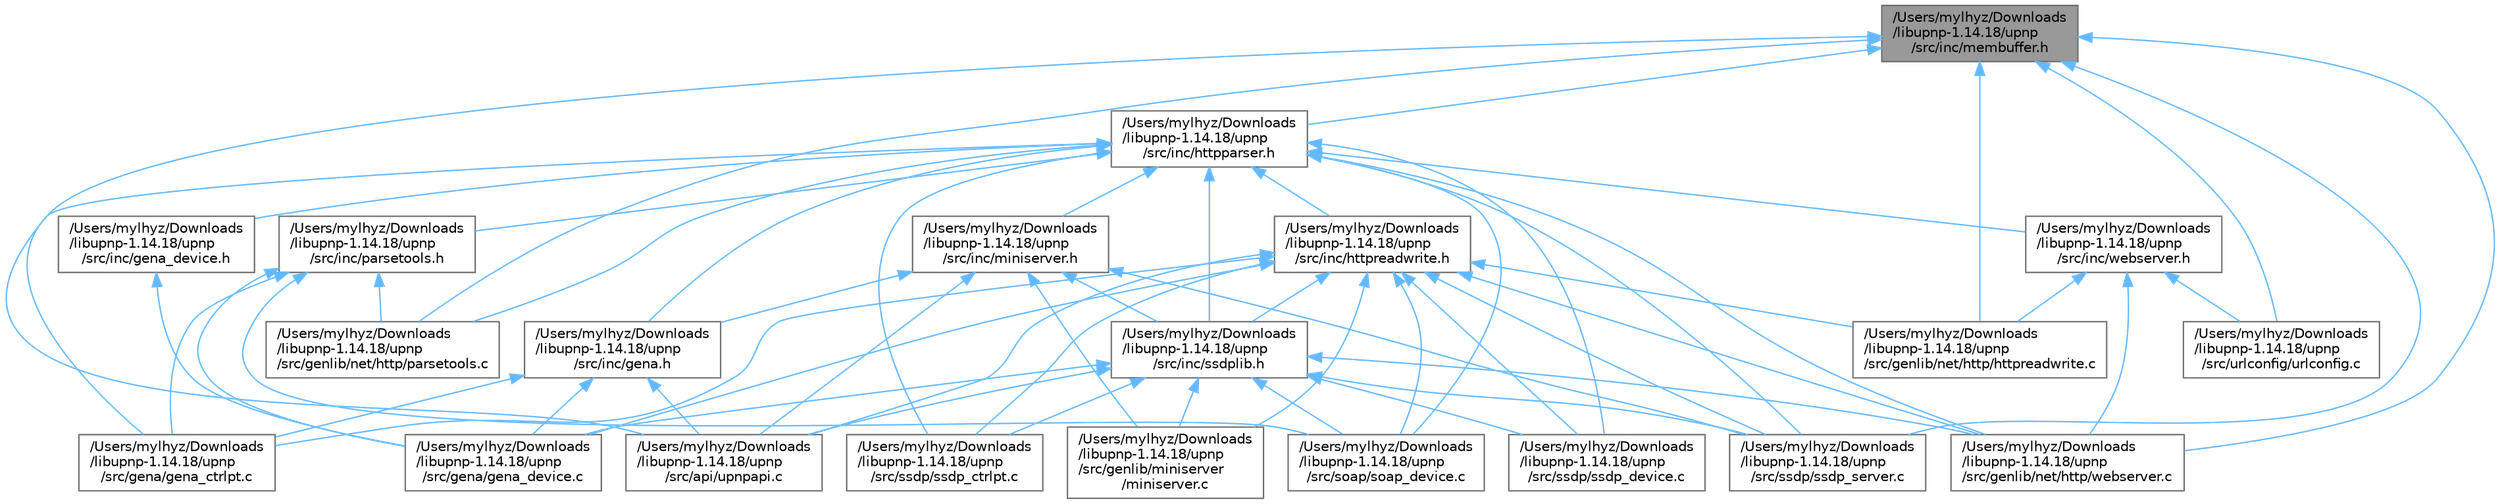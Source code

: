 digraph "/Users/mylhyz/Downloads/libupnp-1.14.18/upnp/src/inc/membuffer.h"
{
 // LATEX_PDF_SIZE
  bgcolor="transparent";
  edge [fontname=Helvetica,fontsize=10,labelfontname=Helvetica,labelfontsize=10];
  node [fontname=Helvetica,fontsize=10,shape=box,height=0.2,width=0.4];
  Node1 [id="Node000001",label="/Users/mylhyz/Downloads\l/libupnp-1.14.18/upnp\l/src/inc/membuffer.h",height=0.2,width=0.4,color="gray40", fillcolor="grey60", style="filled", fontcolor="black",tooltip=" "];
  Node1 -> Node2 [id="edge1_Node000001_Node000002",dir="back",color="steelblue1",style="solid",tooltip=" "];
  Node2 [id="Node000002",label="/Users/mylhyz/Downloads\l/libupnp-1.14.18/upnp\l/src/api/upnpapi.c",height=0.2,width=0.4,color="grey40", fillcolor="white", style="filled",URL="$upnpapi_8c.html",tooltip=" "];
  Node1 -> Node3 [id="edge2_Node000001_Node000003",dir="back",color="steelblue1",style="solid",tooltip=" "];
  Node3 [id="Node000003",label="/Users/mylhyz/Downloads\l/libupnp-1.14.18/upnp\l/src/genlib/net/http/httpreadwrite.c",height=0.2,width=0.4,color="grey40", fillcolor="white", style="filled",URL="$httpreadwrite_8c.html",tooltip=" "];
  Node1 -> Node4 [id="edge3_Node000001_Node000004",dir="back",color="steelblue1",style="solid",tooltip=" "];
  Node4 [id="Node000004",label="/Users/mylhyz/Downloads\l/libupnp-1.14.18/upnp\l/src/genlib/net/http/parsetools.c",height=0.2,width=0.4,color="grey40", fillcolor="white", style="filled",URL="$parsetools_8c.html",tooltip=" "];
  Node1 -> Node5 [id="edge4_Node000001_Node000005",dir="back",color="steelblue1",style="solid",tooltip=" "];
  Node5 [id="Node000005",label="/Users/mylhyz/Downloads\l/libupnp-1.14.18/upnp\l/src/genlib/net/http/webserver.c",height=0.2,width=0.4,color="grey40", fillcolor="white", style="filled",URL="$webserver_8c.html",tooltip="Defines the Web Server and has functions to carry out operations of the Web Server."];
  Node1 -> Node6 [id="edge5_Node000001_Node000006",dir="back",color="steelblue1",style="solid",tooltip=" "];
  Node6 [id="Node000006",label="/Users/mylhyz/Downloads\l/libupnp-1.14.18/upnp\l/src/inc/httpparser.h",height=0.2,width=0.4,color="grey40", fillcolor="white", style="filled",URL="$httpparser_8h.html",tooltip=" "];
  Node6 -> Node7 [id="edge6_Node000006_Node000007",dir="back",color="steelblue1",style="solid",tooltip=" "];
  Node7 [id="Node000007",label="/Users/mylhyz/Downloads\l/libupnp-1.14.18/upnp\l/src/gena/gena_ctrlpt.c",height=0.2,width=0.4,color="grey40", fillcolor="white", style="filled",URL="$gena__ctrlpt_8c.html",tooltip=" "];
  Node6 -> Node4 [id="edge7_Node000006_Node000004",dir="back",color="steelblue1",style="solid",tooltip=" "];
  Node6 -> Node5 [id="edge8_Node000006_Node000005",dir="back",color="steelblue1",style="solid",tooltip=" "];
  Node6 -> Node8 [id="edge9_Node000006_Node000008",dir="back",color="steelblue1",style="solid",tooltip=" "];
  Node8 [id="Node000008",label="/Users/mylhyz/Downloads\l/libupnp-1.14.18/upnp\l/src/inc/gena.h",height=0.2,width=0.4,color="grey40", fillcolor="white", style="filled",URL="$gena_8h.html",tooltip=" "];
  Node8 -> Node2 [id="edge10_Node000008_Node000002",dir="back",color="steelblue1",style="solid",tooltip=" "];
  Node8 -> Node7 [id="edge11_Node000008_Node000007",dir="back",color="steelblue1",style="solid",tooltip=" "];
  Node8 -> Node9 [id="edge12_Node000008_Node000009",dir="back",color="steelblue1",style="solid",tooltip=" "];
  Node9 [id="Node000009",label="/Users/mylhyz/Downloads\l/libupnp-1.14.18/upnp\l/src/gena/gena_device.c",height=0.2,width=0.4,color="grey40", fillcolor="white", style="filled",URL="$gena__device_8c.html",tooltip=" "];
  Node6 -> Node10 [id="edge13_Node000006_Node000010",dir="back",color="steelblue1",style="solid",tooltip=" "];
  Node10 [id="Node000010",label="/Users/mylhyz/Downloads\l/libupnp-1.14.18/upnp\l/src/inc/gena_device.h",height=0.2,width=0.4,color="grey40", fillcolor="white", style="filled",URL="$gena__device_8h.html",tooltip=" "];
  Node10 -> Node9 [id="edge14_Node000010_Node000009",dir="back",color="steelblue1",style="solid",tooltip=" "];
  Node6 -> Node11 [id="edge15_Node000006_Node000011",dir="back",color="steelblue1",style="solid",tooltip=" "];
  Node11 [id="Node000011",label="/Users/mylhyz/Downloads\l/libupnp-1.14.18/upnp\l/src/inc/httpreadwrite.h",height=0.2,width=0.4,color="grey40", fillcolor="white", style="filled",URL="$httpreadwrite_8h_source.html",tooltip=" "];
  Node11 -> Node2 [id="edge16_Node000011_Node000002",dir="back",color="steelblue1",style="solid",tooltip=" "];
  Node11 -> Node7 [id="edge17_Node000011_Node000007",dir="back",color="steelblue1",style="solid",tooltip=" "];
  Node11 -> Node9 [id="edge18_Node000011_Node000009",dir="back",color="steelblue1",style="solid",tooltip=" "];
  Node11 -> Node12 [id="edge19_Node000011_Node000012",dir="back",color="steelblue1",style="solid",tooltip=" "];
  Node12 [id="Node000012",label="/Users/mylhyz/Downloads\l/libupnp-1.14.18/upnp\l/src/genlib/miniserver\l/miniserver.c",height=0.2,width=0.4,color="grey40", fillcolor="white", style="filled",URL="$miniserver_8c.html",tooltip="Implements the functionality and utility functions used by the Miniserver module."];
  Node11 -> Node3 [id="edge20_Node000011_Node000003",dir="back",color="steelblue1",style="solid",tooltip=" "];
  Node11 -> Node5 [id="edge21_Node000011_Node000005",dir="back",color="steelblue1",style="solid",tooltip=" "];
  Node11 -> Node13 [id="edge22_Node000011_Node000013",dir="back",color="steelblue1",style="solid",tooltip=" "];
  Node13 [id="Node000013",label="/Users/mylhyz/Downloads\l/libupnp-1.14.18/upnp\l/src/inc/ssdplib.h",height=0.2,width=0.4,color="grey40", fillcolor="white", style="filled",URL="$ssdplib_8h.html",tooltip=" "];
  Node13 -> Node2 [id="edge23_Node000013_Node000002",dir="back",color="steelblue1",style="solid",tooltip=" "];
  Node13 -> Node9 [id="edge24_Node000013_Node000009",dir="back",color="steelblue1",style="solid",tooltip=" "];
  Node13 -> Node12 [id="edge25_Node000013_Node000012",dir="back",color="steelblue1",style="solid",tooltip=" "];
  Node13 -> Node5 [id="edge26_Node000013_Node000005",dir="back",color="steelblue1",style="solid",tooltip=" "];
  Node13 -> Node14 [id="edge27_Node000013_Node000014",dir="back",color="steelblue1",style="solid",tooltip=" "];
  Node14 [id="Node000014",label="/Users/mylhyz/Downloads\l/libupnp-1.14.18/upnp\l/src/soap/soap_device.c",height=0.2,width=0.4,color="grey40", fillcolor="white", style="filled",URL="$soap__device_8c.html",tooltip=" "];
  Node13 -> Node15 [id="edge28_Node000013_Node000015",dir="back",color="steelblue1",style="solid",tooltip=" "];
  Node15 [id="Node000015",label="/Users/mylhyz/Downloads\l/libupnp-1.14.18/upnp\l/src/ssdp/ssdp_ctrlpt.c",height=0.2,width=0.4,color="grey40", fillcolor="white", style="filled",URL="$ssdp__ctrlpt_8c.html",tooltip=" "];
  Node13 -> Node16 [id="edge29_Node000013_Node000016",dir="back",color="steelblue1",style="solid",tooltip=" "];
  Node16 [id="Node000016",label="/Users/mylhyz/Downloads\l/libupnp-1.14.18/upnp\l/src/ssdp/ssdp_device.c",height=0.2,width=0.4,color="grey40", fillcolor="white", style="filled",URL="$ssdp__device_8c.html",tooltip=" "];
  Node13 -> Node17 [id="edge30_Node000013_Node000017",dir="back",color="steelblue1",style="solid",tooltip=" "];
  Node17 [id="Node000017",label="/Users/mylhyz/Downloads\l/libupnp-1.14.18/upnp\l/src/ssdp/ssdp_server.c",height=0.2,width=0.4,color="grey40", fillcolor="white", style="filled",URL="$ssdp__server_8c.html",tooltip=" "];
  Node11 -> Node14 [id="edge31_Node000011_Node000014",dir="back",color="steelblue1",style="solid",tooltip=" "];
  Node11 -> Node15 [id="edge32_Node000011_Node000015",dir="back",color="steelblue1",style="solid",tooltip=" "];
  Node11 -> Node16 [id="edge33_Node000011_Node000016",dir="back",color="steelblue1",style="solid",tooltip=" "];
  Node11 -> Node17 [id="edge34_Node000011_Node000017",dir="back",color="steelblue1",style="solid",tooltip=" "];
  Node6 -> Node18 [id="edge35_Node000006_Node000018",dir="back",color="steelblue1",style="solid",tooltip=" "];
  Node18 [id="Node000018",label="/Users/mylhyz/Downloads\l/libupnp-1.14.18/upnp\l/src/inc/miniserver.h",height=0.2,width=0.4,color="grey40", fillcolor="white", style="filled",URL="$miniserver_8h.html",tooltip=" "];
  Node18 -> Node2 [id="edge36_Node000018_Node000002",dir="back",color="steelblue1",style="solid",tooltip=" "];
  Node18 -> Node12 [id="edge37_Node000018_Node000012",dir="back",color="steelblue1",style="solid",tooltip=" "];
  Node18 -> Node8 [id="edge38_Node000018_Node000008",dir="back",color="steelblue1",style="solid",tooltip=" "];
  Node18 -> Node13 [id="edge39_Node000018_Node000013",dir="back",color="steelblue1",style="solid",tooltip=" "];
  Node18 -> Node17 [id="edge40_Node000018_Node000017",dir="back",color="steelblue1",style="solid",tooltip=" "];
  Node6 -> Node19 [id="edge41_Node000006_Node000019",dir="back",color="steelblue1",style="solid",tooltip=" "];
  Node19 [id="Node000019",label="/Users/mylhyz/Downloads\l/libupnp-1.14.18/upnp\l/src/inc/parsetools.h",height=0.2,width=0.4,color="grey40", fillcolor="white", style="filled",URL="$parsetools_8h.html",tooltip=" "];
  Node19 -> Node7 [id="edge42_Node000019_Node000007",dir="back",color="steelblue1",style="solid",tooltip=" "];
  Node19 -> Node9 [id="edge43_Node000019_Node000009",dir="back",color="steelblue1",style="solid",tooltip=" "];
  Node19 -> Node4 [id="edge44_Node000019_Node000004",dir="back",color="steelblue1",style="solid",tooltip=" "];
  Node19 -> Node14 [id="edge45_Node000019_Node000014",dir="back",color="steelblue1",style="solid",tooltip=" "];
  Node6 -> Node13 [id="edge46_Node000006_Node000013",dir="back",color="steelblue1",style="solid",tooltip=" "];
  Node6 -> Node20 [id="edge47_Node000006_Node000020",dir="back",color="steelblue1",style="solid",tooltip=" "];
  Node20 [id="Node000020",label="/Users/mylhyz/Downloads\l/libupnp-1.14.18/upnp\l/src/inc/webserver.h",height=0.2,width=0.4,color="grey40", fillcolor="white", style="filled",URL="$webserver_8h_source.html",tooltip=" "];
  Node20 -> Node3 [id="edge48_Node000020_Node000003",dir="back",color="steelblue1",style="solid",tooltip=" "];
  Node20 -> Node5 [id="edge49_Node000020_Node000005",dir="back",color="steelblue1",style="solid",tooltip=" "];
  Node20 -> Node21 [id="edge50_Node000020_Node000021",dir="back",color="steelblue1",style="solid",tooltip=" "];
  Node21 [id="Node000021",label="/Users/mylhyz/Downloads\l/libupnp-1.14.18/upnp\l/src/urlconfig/urlconfig.c",height=0.2,width=0.4,color="grey40", fillcolor="white", style="filled",URL="$urlconfig_8c.html",tooltip=" "];
  Node6 -> Node14 [id="edge51_Node000006_Node000014",dir="back",color="steelblue1",style="solid",tooltip=" "];
  Node6 -> Node15 [id="edge52_Node000006_Node000015",dir="back",color="steelblue1",style="solid",tooltip=" "];
  Node6 -> Node16 [id="edge53_Node000006_Node000016",dir="back",color="steelblue1",style="solid",tooltip=" "];
  Node6 -> Node17 [id="edge54_Node000006_Node000017",dir="back",color="steelblue1",style="solid",tooltip=" "];
  Node1 -> Node17 [id="edge55_Node000001_Node000017",dir="back",color="steelblue1",style="solid",tooltip=" "];
  Node1 -> Node21 [id="edge56_Node000001_Node000021",dir="back",color="steelblue1",style="solid",tooltip=" "];
}
